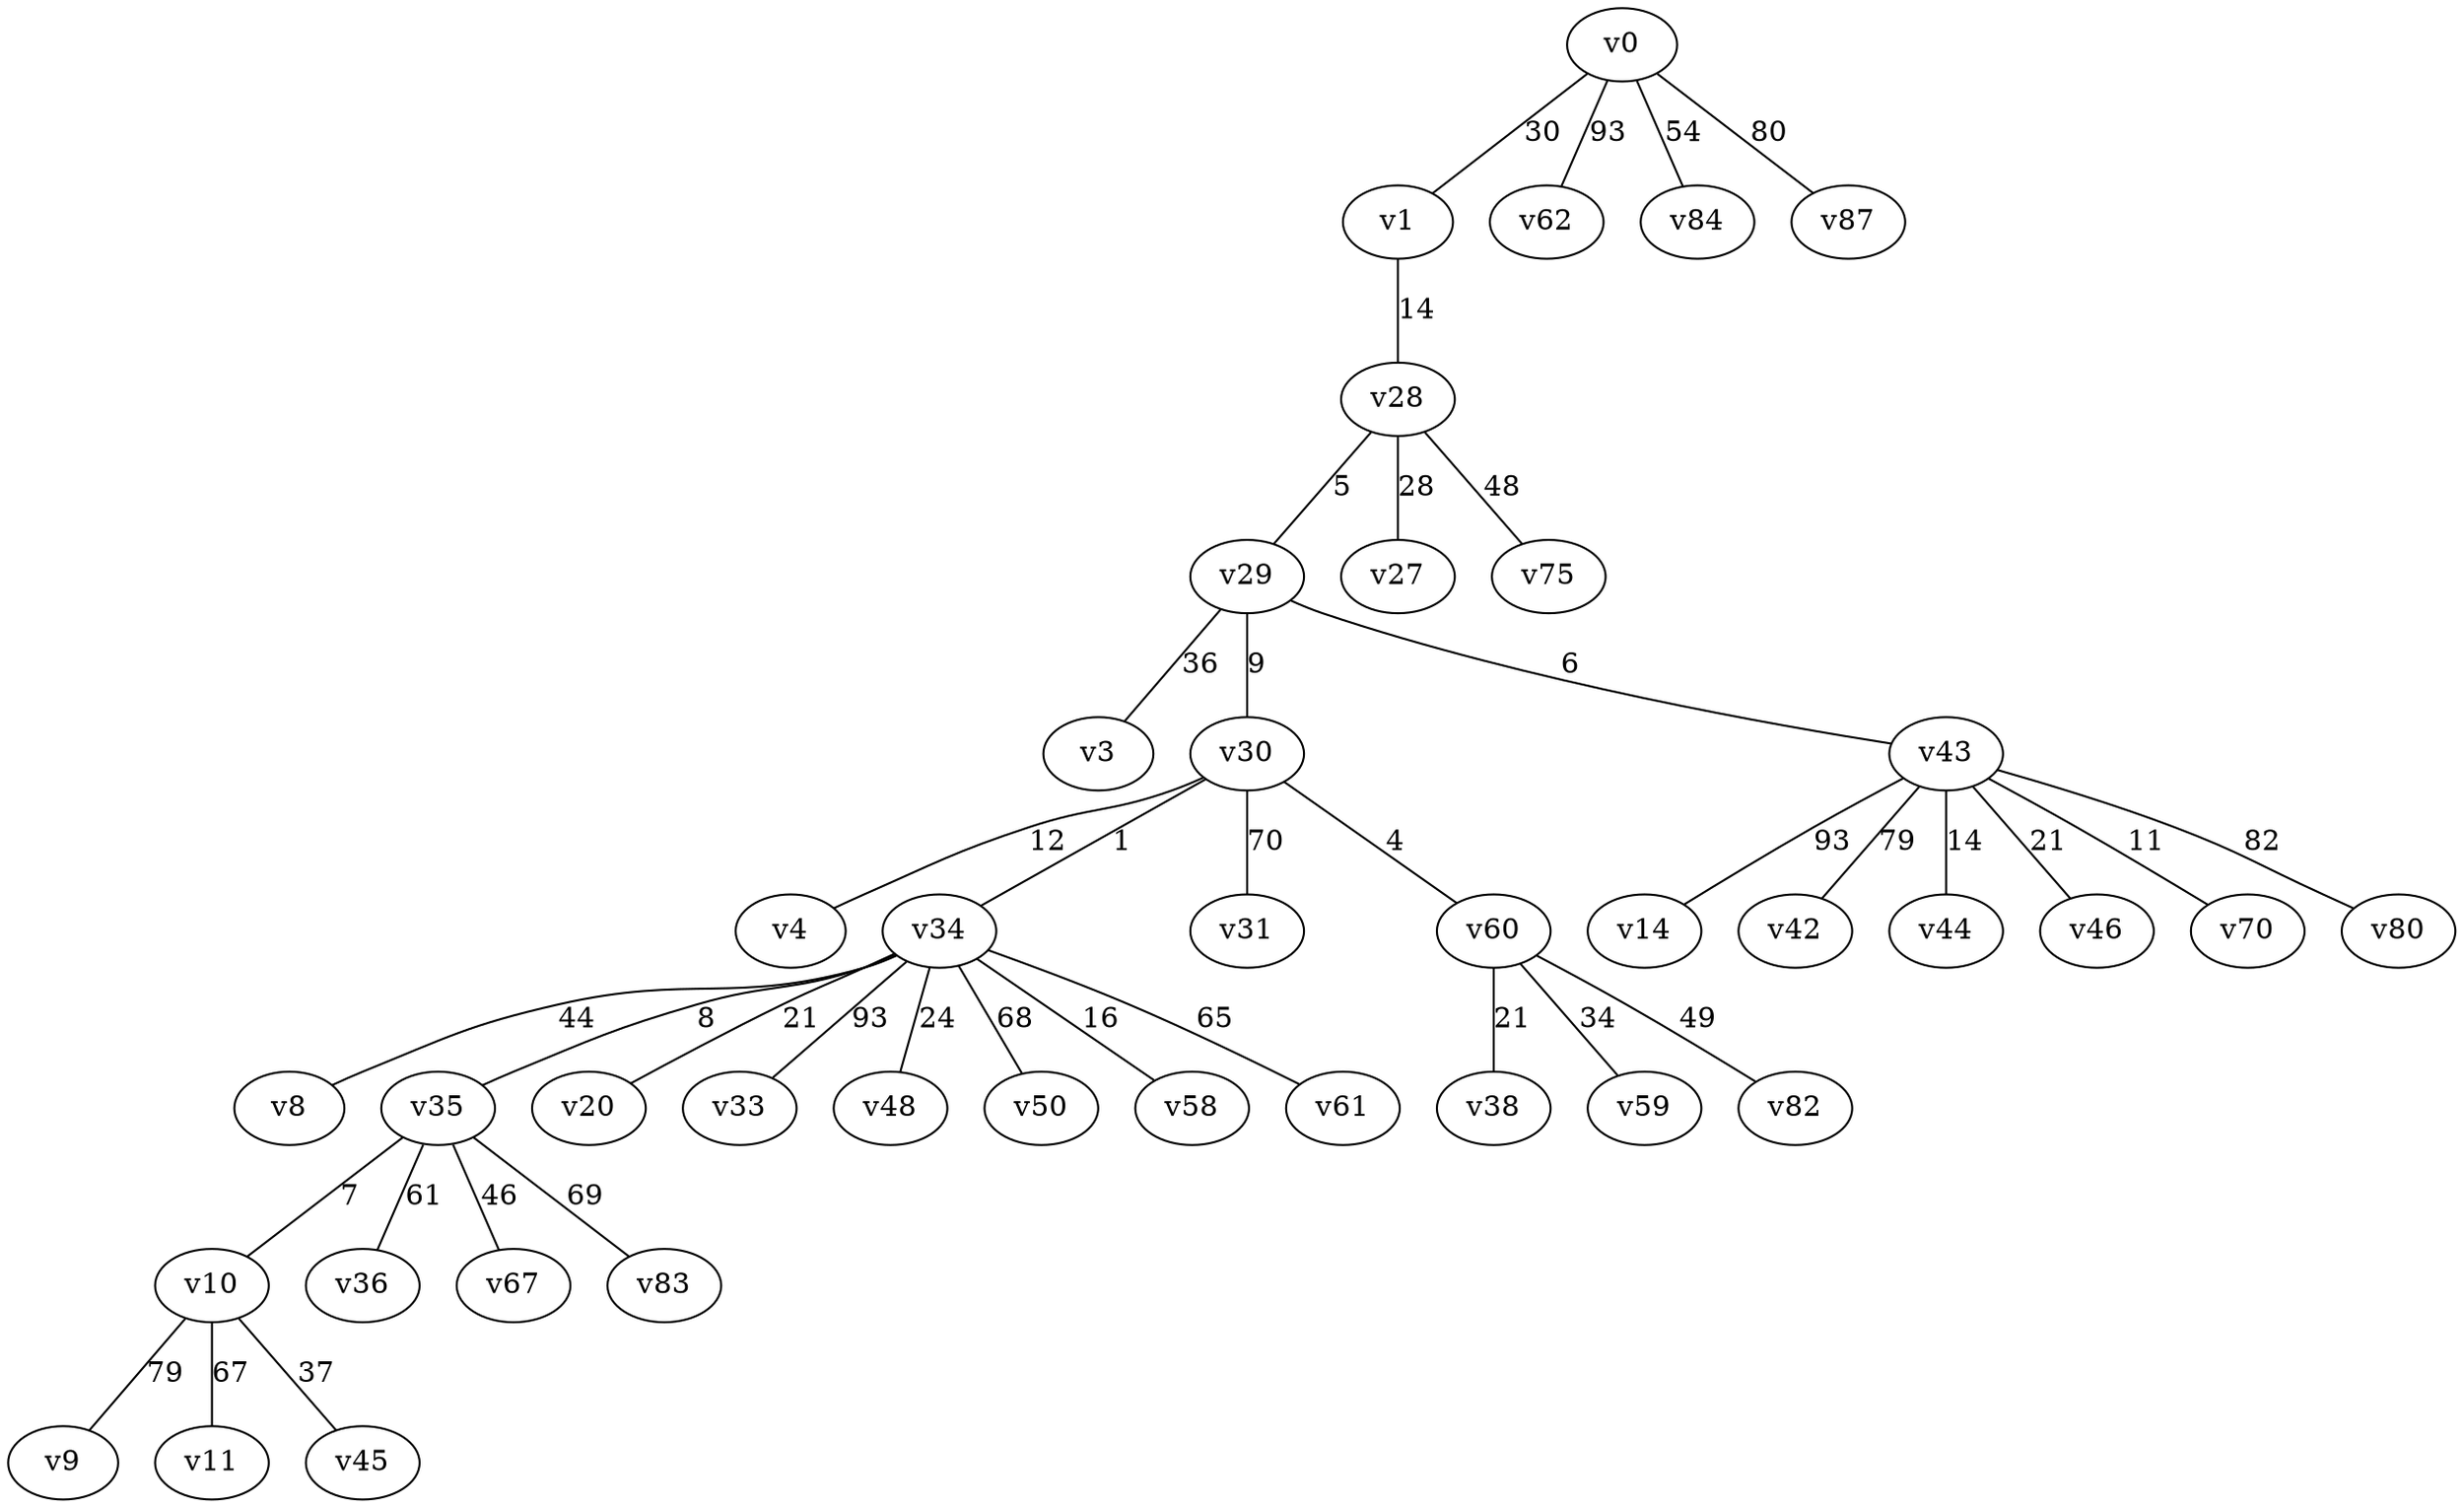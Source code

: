 graph gn100_mst_p {
v0 -- v1 [label = "30"];
v29 -- v3 [label = "36"];
v30 -- v4 [label = "12"];
v34 -- v8 [label = "44"];
v10 -- v9 [label = "79"];
v35 -- v10 [label = "7"];
v10 -- v11 [label = "67"];
v43 -- v14 [label = "93"];
v34 -- v20 [label = "21"];
v28 -- v27 [label = "28"];
v1 -- v28 [label = "14"];
v28 -- v29 [label = "5"];
v29 -- v30 [label = "9"];
v30 -- v31 [label = "70"];
v34 -- v33 [label = "93"];
v30 -- v34 [label = "1"];
v34 -- v35 [label = "8"];
v35 -- v36 [label = "61"];
v60 -- v38 [label = "21"];
v43 -- v42 [label = "79"];
v29 -- v43 [label = "6"];
v43 -- v44 [label = "14"];
v10 -- v45 [label = "37"];
v43 -- v46 [label = "21"];
v34 -- v48 [label = "24"];
v34 -- v50 [label = "68"];
v34 -- v58 [label = "16"];
v60 -- v59 [label = "34"];
v30 -- v60 [label = "4"];
v34 -- v61 [label = "65"];
v0 -- v62 [label = "93"];
v35 -- v67 [label = "46"];
v43 -- v70 [label = "11"];
v28 -- v75 [label = "48"];
v43 -- v80 [label = "82"];
v60 -- v82 [label = "49"];
v35 -- v83 [label = "69"];
v0 -- v84 [label = "54"];
v0 -- v87 [label = "80"];
}